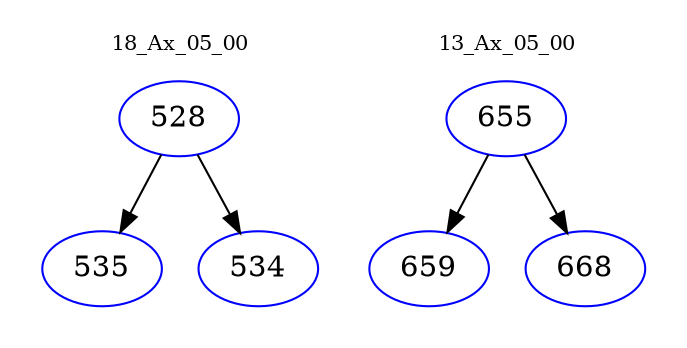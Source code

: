 digraph{
subgraph cluster_0 {
color = white
label = "18_Ax_05_00";
fontsize=10;
T0_528 [label="528", color="blue"]
T0_528 -> T0_535 [color="black"]
T0_535 [label="535", color="blue"]
T0_528 -> T0_534 [color="black"]
T0_534 [label="534", color="blue"]
}
subgraph cluster_1 {
color = white
label = "13_Ax_05_00";
fontsize=10;
T1_655 [label="655", color="blue"]
T1_655 -> T1_659 [color="black"]
T1_659 [label="659", color="blue"]
T1_655 -> T1_668 [color="black"]
T1_668 [label="668", color="blue"]
}
}
